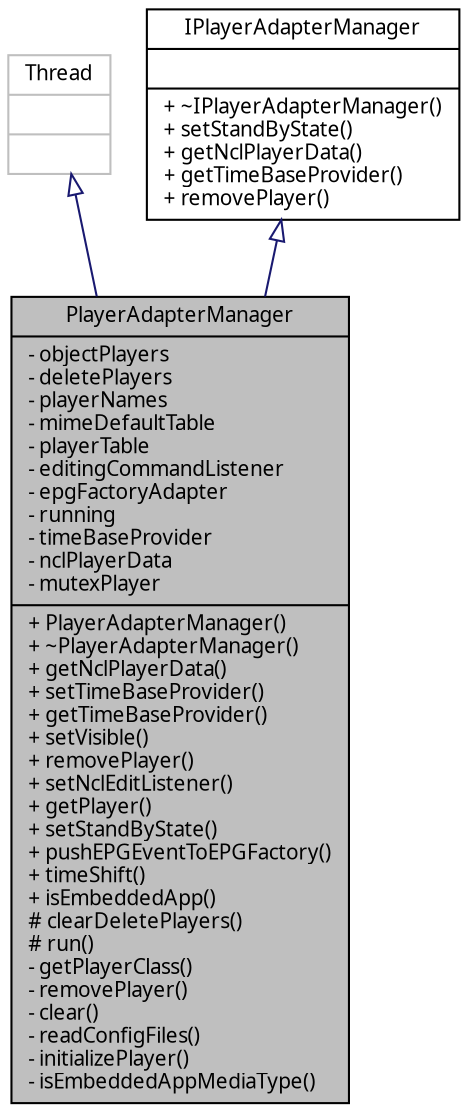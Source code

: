 digraph G
{
  edge [fontname="FreeSans.ttf",fontsize=10,labelfontname="FreeSans.ttf",labelfontsize=10];
  node [fontname="FreeSans.ttf",fontsize=10,shape=record];
  Node1 [label="{PlayerAdapterManager\n|- objectPlayers\l- deletePlayers\l- playerNames\l- mimeDefaultTable\l- playerTable\l- editingCommandListener\l- epgFactoryAdapter\l- running\l- timeBaseProvider\l- nclPlayerData\l- mutexPlayer\l|+ PlayerAdapterManager()\l+ ~PlayerAdapterManager()\l+ getNclPlayerData()\l+ setTimeBaseProvider()\l+ getTimeBaseProvider()\l+ setVisible()\l+ removePlayer()\l+ setNclEditListener()\l+ getPlayer()\l+ setStandByState()\l+ pushEPGEventToEPGFactory()\l+ timeShift()\l+ isEmbeddedApp()\l# clearDeletePlayers()\l# run()\l- getPlayerClass()\l- removePlayer()\l- clear()\l- readConfigFiles()\l- initializePlayer()\l- isEmbeddedAppMediaType()\l}",height=0.2,width=0.4,color="black", fillcolor="grey75", style="filled" fontcolor="black"];
  Node2 -> Node1 [dir=back,color="midnightblue",fontsize=10,style="solid",arrowtail="empty",fontname="FreeSans.ttf"];
  Node2 [label="{Thread\n||}",height=0.2,width=0.4,color="grey75", fillcolor="white", style="filled"];
  Node3 -> Node1 [dir=back,color="midnightblue",fontsize=10,style="solid",arrowtail="empty",fontname="FreeSans.ttf"];
  Node3 [label="{IPlayerAdapterManager\n||+ ~IPlayerAdapterManager()\l+ setStandByState()\l+ getNclPlayerData()\l+ getTimeBaseProvider()\l+ removePlayer()\l}",height=0.2,width=0.4,color="black", fillcolor="white", style="filled",URL="$classbr_1_1pucrio_1_1telemidia_1_1ginga_1_1ncl_1_1adapters_1_1IPlayerAdapterManager.html"];
}
